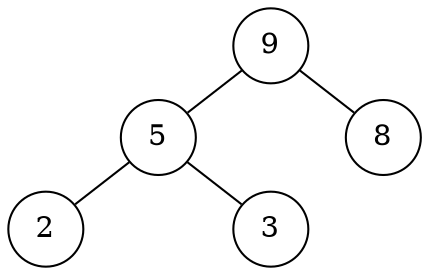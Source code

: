 digraph BT316 {
    nodesep=1;
    ranksep=0.1;
    margin=0;
    graph [ordering="out"]
    node [shape=circle];
    edge [arrowsize=0.8, arrowhead=none, arrowtail=none];
    9 -> 5;
    9 -> 8;
    5 -> 2;
    5 -> 3;
}